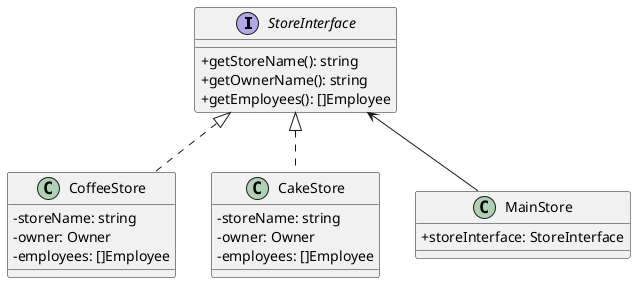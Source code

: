 @startuml Dependency

skinparam classAttributeIconSize 0

interface StoreInterface {
    + getStoreName(): string
    + getOwnerName(): string
    + getEmployees(): []Employee
}

class CoffeeStore implements StoreInterface {
    - storeName: string
    - owner: Owner
    - employees: []Employee
}

class CakeStore implements StoreInterface {
    - storeName: string
    - owner: Owner
    - employees: []Employee
}

class MainStore {
    + storeInterface: StoreInterface
}

StoreInterface <-- MainStore

@enduml